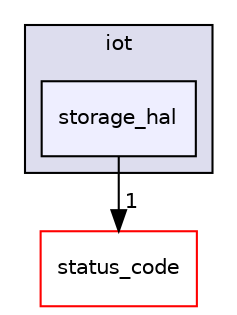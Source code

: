 digraph "storage_hal" {
  compound=true
  node [ fontsize="10", fontname="Helvetica"];
  edge [ labelfontsize="10", labelfontname="Helvetica"];
  subgraph clusterdir_cce8207278dc7c63d5f486292bc6c9e6 {
    graph [ bgcolor="#ddddee", pencolor="black", label="iot" fontname="Helvetica", fontsize="10", URL="dir_cce8207278dc7c63d5f486292bc6c9e6.html"]
  dir_bf4e08ae3376aaf8ffcfa235cf04f4ef [shape=box, label="storage_hal", style="filled", fillcolor="#eeeeff", pencolor="black", URL="dir_bf4e08ae3376aaf8ffcfa235cf04f4ef.html"];
  }
  dir_ce69f04d794f898617ad6ff7228c17b7 [shape=box label="status_code" fillcolor="white" style="filled" color="red" URL="dir_ce69f04d794f898617ad6ff7228c17b7.html"];
  dir_bf4e08ae3376aaf8ffcfa235cf04f4ef->dir_ce69f04d794f898617ad6ff7228c17b7 [headlabel="1", labeldistance=1.5 headhref="dir_000095_000086.html"];
}

